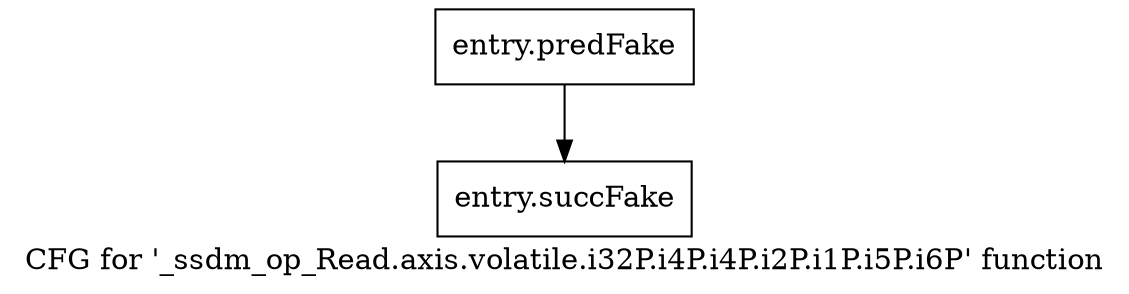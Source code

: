 digraph "CFG for '_ssdm_op_Read.axis.volatile.i32P.i4P.i4P.i2P.i1P.i5P.i6P' function" {
	label="CFG for '_ssdm_op_Read.axis.volatile.i32P.i4P.i4P.i2P.i1P.i5P.i6P' function";

	Node0x463d4c0 [shape=record,filename="",linenumber="",label="{entry.predFake}"];
	Node0x463d4c0 -> Node0x46bb6a0[ callList="" memoryops="" filename=""];
	Node0x46bb6a0 [shape=record,filename="",linenumber="",label="{entry.succFake}"];
}
